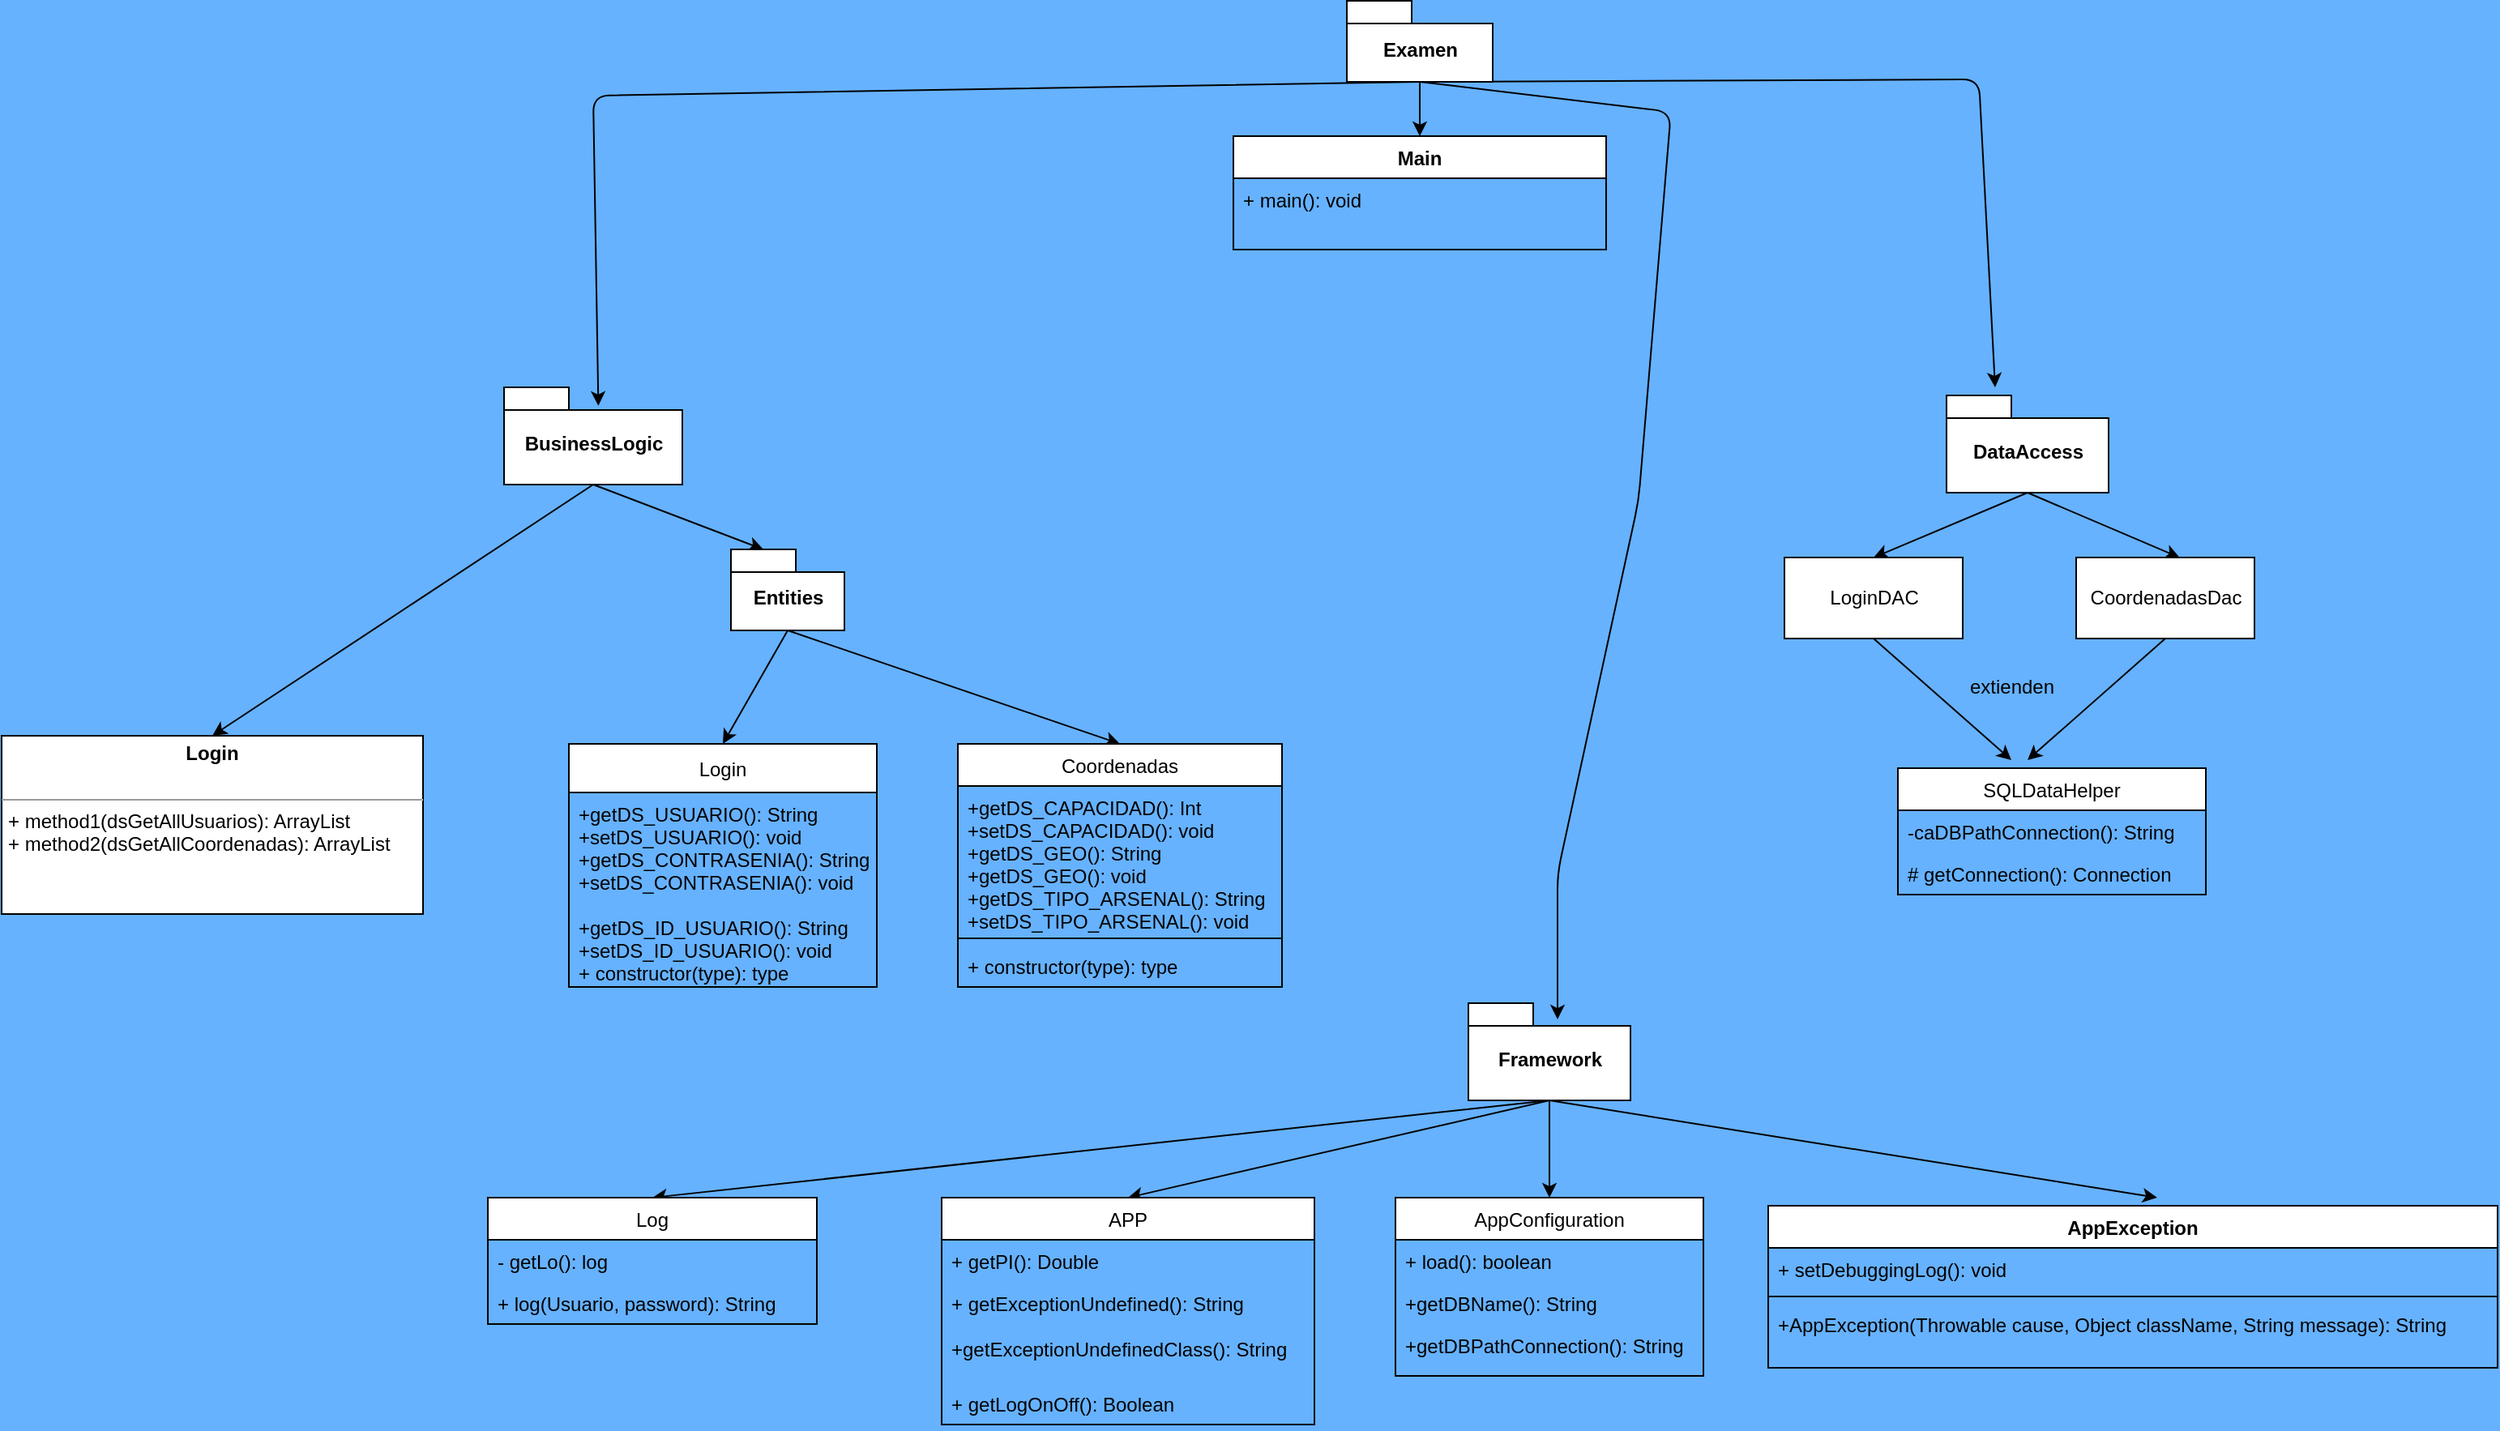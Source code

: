<mxfile>
    <diagram id="LgKM7d3uOyI4xK7CTfTR" name="Página-1">
        <mxGraphModel dx="1612" dy="497" grid="1" gridSize="10" guides="1" tooltips="1" connect="1" arrows="1" fold="1" page="1" pageScale="1" pageWidth="827" pageHeight="1169" background="#66B2FF" math="0" shadow="0">
            <root>
                <mxCell id="0"/>
                <mxCell id="1" parent="0"/>
                <mxCell id="65" style="edgeStyle=none;html=1;exitX=0.5;exitY=1;exitDx=0;exitDy=0;exitPerimeter=0;entryX=0.5;entryY=0;entryDx=0;entryDy=0;strokeColor=#000000;fontColor=#000000;" edge="1" parent="1" source="15" target="27">
                    <mxGeometry relative="1" as="geometry"/>
                </mxCell>
                <mxCell id="66" style="edgeStyle=none;html=1;exitX=0.5;exitY=1;exitDx=0;exitDy=0;exitPerimeter=0;entryX=0;entryY=0;entryDx=20;entryDy=0;entryPerimeter=0;strokeColor=#000000;fontColor=#000000;" edge="1" parent="1" source="15" target="18">
                    <mxGeometry relative="1" as="geometry"/>
                </mxCell>
                <mxCell id="15" value="BusinessLogic" style="shape=folder;fontStyle=1;spacingTop=10;tabWidth=40;tabHeight=14;tabPosition=left;html=1;" vertex="1" parent="1">
                    <mxGeometry x="-20" y="260" width="110" height="60" as="geometry"/>
                </mxCell>
                <mxCell id="67" style="edgeStyle=none;html=1;exitX=0.5;exitY=1;exitDx=0;exitDy=0;exitPerimeter=0;entryX=0.5;entryY=0;entryDx=0;entryDy=0;strokeColor=#000000;fontColor=#000000;" edge="1" parent="1" source="18" target="19">
                    <mxGeometry relative="1" as="geometry"/>
                </mxCell>
                <mxCell id="68" style="edgeStyle=none;html=1;exitX=0.5;exitY=1;exitDx=0;exitDy=0;exitPerimeter=0;entryX=0.5;entryY=0;entryDx=0;entryDy=0;strokeColor=#000000;fontColor=#000000;" edge="1" parent="1" source="18" target="22">
                    <mxGeometry relative="1" as="geometry"/>
                </mxCell>
                <mxCell id="18" value="Entities" style="shape=folder;fontStyle=1;spacingTop=10;tabWidth=40;tabHeight=14;tabPosition=left;html=1;" vertex="1" parent="1">
                    <mxGeometry x="120" y="360" width="70" height="50" as="geometry"/>
                </mxCell>
                <mxCell id="19" value="Login" style="swimlane;fontStyle=0;childLayout=stackLayout;horizontal=1;startSize=30;horizontalStack=0;resizeParent=1;resizeParentMax=0;resizeLast=0;collapsible=1;marginBottom=0;" vertex="1" parent="1">
                    <mxGeometry x="20" y="480" width="190" height="150" as="geometry"/>
                </mxCell>
                <mxCell id="21" value="+getDS_USUARIO(): String&#10;+setDS_USUARIO(): void&#10;+getDS_CONTRASENIA(): String&#10;+setDS_CONTRASENIA(): void" style="text;strokeColor=none;fillColor=none;align=left;verticalAlign=top;spacingLeft=4;spacingRight=4;overflow=hidden;rotatable=0;points=[[0,0.5],[1,0.5]];portConstraint=eastwest;fontColor=#000000;" vertex="1" parent="19">
                    <mxGeometry y="30" width="190" height="70" as="geometry"/>
                </mxCell>
                <mxCell id="20" value="+getDS_ID_USUARIO(): String&#10;+setDS_ID_USUARIO(): void&#10;+ constructor(type): type&#10;" style="text;strokeColor=none;fillColor=none;align=left;verticalAlign=top;spacingLeft=4;spacingRight=4;overflow=hidden;rotatable=0;points=[[0,0.5],[1,0.5]];portConstraint=eastwest;fontColor=#000000;" vertex="1" parent="19">
                    <mxGeometry y="100" width="190" height="50" as="geometry"/>
                </mxCell>
                <mxCell id="22" value="Coordenadas" style="swimlane;fontStyle=0;align=center;verticalAlign=top;childLayout=stackLayout;horizontal=1;startSize=26;horizontalStack=0;resizeParent=1;resizeParentMax=0;resizeLast=0;collapsible=1;marginBottom=0;" vertex="1" parent="1">
                    <mxGeometry x="260" y="480" width="200" height="150" as="geometry"/>
                </mxCell>
                <mxCell id="23" value="+getDS_CAPACIDAD(): Int&#10;+setDS_CAPACIDAD(): void&#10;+getDS_GEO(): String&#10;+getDS_GEO(): void&#10;+getDS_TIPO_ARSENAL(): String&#10;+setDS_TIPO_ARSENAL(): void &#10;" style="text;strokeColor=none;fillColor=none;align=left;verticalAlign=top;spacingLeft=4;spacingRight=4;overflow=hidden;rotatable=0;points=[[0,0.5],[1,0.5]];portConstraint=eastwest;fontColor=#000000;" vertex="1" parent="22">
                    <mxGeometry y="26" width="200" height="90" as="geometry"/>
                </mxCell>
                <mxCell id="24" value="" style="line;strokeWidth=1;fillColor=none;align=left;verticalAlign=middle;spacingTop=-1;spacingLeft=3;spacingRight=3;rotatable=0;labelPosition=right;points=[];portConstraint=eastwest;strokeColor=inherit;" vertex="1" parent="22">
                    <mxGeometry y="116" width="200" height="8" as="geometry"/>
                </mxCell>
                <mxCell id="25" value="+ constructor(type): type" style="text;strokeColor=none;fillColor=none;align=left;verticalAlign=top;spacingLeft=4;spacingRight=4;overflow=hidden;rotatable=0;points=[[0,0.5],[1,0.5]];portConstraint=eastwest;fontColor=#000000;" vertex="1" parent="22">
                    <mxGeometry y="124" width="200" height="26" as="geometry"/>
                </mxCell>
                <mxCell id="69" style="edgeStyle=none;html=1;exitX=0.5;exitY=1;exitDx=0;exitDy=0;exitPerimeter=0;entryX=0.5;entryY=0;entryDx=0;entryDy=0;strokeColor=#000000;fontColor=#000000;" edge="1" parent="1" source="26" target="30">
                    <mxGeometry relative="1" as="geometry"/>
                </mxCell>
                <mxCell id="70" style="edgeStyle=none;html=1;exitX=0.5;exitY=1;exitDx=0;exitDy=0;exitPerimeter=0;entryX=0.581;entryY=0.002;entryDx=0;entryDy=0;entryPerimeter=0;strokeColor=#000000;fontColor=#000000;" edge="1" parent="1" source="26" target="29">
                    <mxGeometry relative="1" as="geometry"/>
                </mxCell>
                <mxCell id="26" value="DataAccess" style="shape=folder;fontStyle=1;spacingTop=10;tabWidth=40;tabHeight=14;tabPosition=left;html=1;" vertex="1" parent="1">
                    <mxGeometry x="870" y="265" width="100" height="60" as="geometry"/>
                </mxCell>
                <mxCell id="27" value="&lt;p style=&quot;margin:0px;margin-top:4px;text-align:center;&quot;&gt;&lt;b&gt;Login&lt;/b&gt;&lt;/p&gt;&lt;p style=&quot;margin:0px;margin-left:4px;&quot;&gt;&lt;br&gt;&lt;/p&gt;&lt;hr size=&quot;1&quot;&gt;&lt;p style=&quot;margin:0px;margin-left:4px;&quot;&gt;+ method1(dsGetAllUsuarios&lt;span style=&quot;background-color: initial;&quot;&gt;): ArrayList&lt;/span&gt;&lt;/p&gt;&lt;p style=&quot;margin:0px;margin-left:4px;&quot;&gt;+ method2(dsGetAllCoordenadas): ArrayList&lt;/p&gt;" style="verticalAlign=top;align=left;overflow=fill;fontSize=12;fontFamily=Helvetica;html=1;" vertex="1" parent="1">
                    <mxGeometry x="-330" y="475" width="260" height="110" as="geometry"/>
                </mxCell>
                <mxCell id="72" style="edgeStyle=none;html=1;exitX=0.5;exitY=1;exitDx=0;exitDy=0;strokeColor=#000000;fontColor=#000000;" edge="1" parent="1" source="29">
                    <mxGeometry relative="1" as="geometry">
                        <mxPoint x="920" y="490" as="targetPoint"/>
                    </mxGeometry>
                </mxCell>
                <mxCell id="29" value="CoordenadasDac" style="html=1;" vertex="1" parent="1">
                    <mxGeometry x="950" y="365" width="110" height="50" as="geometry"/>
                </mxCell>
                <mxCell id="71" style="edgeStyle=none;html=1;exitX=0.5;exitY=1;exitDx=0;exitDy=0;strokeColor=#000000;fontColor=#000000;" edge="1" parent="1" source="30">
                    <mxGeometry relative="1" as="geometry">
                        <mxPoint x="910" y="490" as="targetPoint"/>
                    </mxGeometry>
                </mxCell>
                <mxCell id="30" value="LoginDAC" style="html=1;" vertex="1" parent="1">
                    <mxGeometry x="770" y="365" width="110" height="50" as="geometry"/>
                </mxCell>
                <mxCell id="34" value="SQLDataHelper" style="swimlane;fontStyle=0;childLayout=stackLayout;horizontal=1;startSize=26;horizontalStack=0;resizeParent=1;resizeParentMax=0;resizeLast=0;collapsible=1;marginBottom=0;" vertex="1" parent="1">
                    <mxGeometry x="840" y="495" width="190" height="78" as="geometry"/>
                </mxCell>
                <mxCell id="35" value="-caDBPathConnection(): String" style="text;strokeColor=none;fillColor=none;align=left;verticalAlign=top;spacingLeft=4;spacingRight=4;overflow=hidden;rotatable=0;points=[[0,0.5],[1,0.5]];portConstraint=eastwest;fontColor=#000000;" vertex="1" parent="34">
                    <mxGeometry y="26" width="190" height="26" as="geometry"/>
                </mxCell>
                <mxCell id="36" value="# getConnection(): Connection" style="text;strokeColor=none;fillColor=none;align=left;verticalAlign=top;spacingLeft=4;spacingRight=4;overflow=hidden;rotatable=0;points=[[0,0.5],[1,0.5]];portConstraint=eastwest;fontColor=#000000;" vertex="1" parent="34">
                    <mxGeometry y="52" width="190" height="26" as="geometry"/>
                </mxCell>
                <mxCell id="77" style="edgeStyle=none;html=1;exitX=0.5;exitY=1;exitDx=0;exitDy=0;exitPerimeter=0;entryX=0.5;entryY=0;entryDx=0;entryDy=0;strokeColor=#000000;fontColor=#000000;" edge="1" parent="1" source="42" target="55">
                    <mxGeometry relative="1" as="geometry"/>
                </mxCell>
                <mxCell id="78" style="edgeStyle=none;html=1;exitX=0.5;exitY=1;exitDx=0;exitDy=0;exitPerimeter=0;entryX=0.5;entryY=0;entryDx=0;entryDy=0;strokeColor=#000000;fontColor=#000000;" edge="1" parent="1" source="42" target="43">
                    <mxGeometry relative="1" as="geometry"/>
                </mxCell>
                <mxCell id="79" style="edgeStyle=none;html=1;exitX=0.5;exitY=1;exitDx=0;exitDy=0;exitPerimeter=0;entryX=0.5;entryY=0;entryDx=0;entryDy=0;strokeColor=#000000;fontColor=#000000;" edge="1" parent="1" source="42" target="47">
                    <mxGeometry relative="1" as="geometry"/>
                </mxCell>
                <mxCell id="80" style="edgeStyle=none;html=1;exitX=0.5;exitY=1;exitDx=0;exitDy=0;exitPerimeter=0;strokeColor=#000000;fontColor=#000000;" edge="1" parent="1" source="42">
                    <mxGeometry relative="1" as="geometry">
                        <mxPoint x="1000" y="760" as="targetPoint"/>
                    </mxGeometry>
                </mxCell>
                <mxCell id="42" value="Framework" style="shape=folder;fontStyle=1;spacingTop=10;tabWidth=40;tabHeight=14;tabPosition=left;html=1;" vertex="1" parent="1">
                    <mxGeometry x="575" y="640" width="100" height="60" as="geometry"/>
                </mxCell>
                <mxCell id="43" value="APP" style="swimlane;fontStyle=0;childLayout=stackLayout;horizontal=1;startSize=26;horizontalStack=0;resizeParent=1;resizeParentMax=0;resizeLast=0;collapsible=1;marginBottom=0;" vertex="1" parent="1">
                    <mxGeometry x="250" y="760" width="230" height="140" as="geometry">
                        <mxRectangle x="75" y="380" width="60" height="30" as="alternateBounds"/>
                    </mxGeometry>
                </mxCell>
                <mxCell id="44" value="+ getPI(): Double &#10;&#10;" style="text;strokeColor=none;fillColor=none;align=left;verticalAlign=top;spacingLeft=4;spacingRight=4;overflow=hidden;rotatable=0;points=[[0,0.5],[1,0.5]];portConstraint=eastwest;fontColor=#000000;" vertex="1" parent="43">
                    <mxGeometry y="26" width="230" height="26" as="geometry"/>
                </mxCell>
                <mxCell id="46" value="+ getExceptionUndefined(): String&#10;&#10;+getExceptionUndefinedClass(): String" style="text;strokeColor=none;fillColor=none;align=left;verticalAlign=top;spacingLeft=4;spacingRight=4;overflow=hidden;rotatable=0;points=[[0,0.5],[1,0.5]];portConstraint=eastwest;fontColor=#000000;" vertex="1" parent="43">
                    <mxGeometry y="52" width="230" height="62" as="geometry"/>
                </mxCell>
                <mxCell id="45" value="+ getLogOnOff(): Boolean&#10;&#10;" style="text;strokeColor=none;fillColor=none;align=left;verticalAlign=top;spacingLeft=4;spacingRight=4;overflow=hidden;rotatable=0;points=[[0,0.5],[1,0.5]];portConstraint=eastwest;fontColor=#000000;" vertex="1" parent="43">
                    <mxGeometry y="114" width="230" height="26" as="geometry"/>
                </mxCell>
                <mxCell id="47" value="AppConfiguration" style="swimlane;fontStyle=0;childLayout=stackLayout;horizontal=1;startSize=26;horizontalStack=0;resizeParent=1;resizeParentMax=0;resizeLast=0;collapsible=1;marginBottom=0;" vertex="1" parent="1">
                    <mxGeometry x="530" y="760" width="190" height="110" as="geometry"/>
                </mxCell>
                <mxCell id="48" value="+ load(): boolean" style="text;strokeColor=none;fillColor=none;align=left;verticalAlign=top;spacingLeft=4;spacingRight=4;overflow=hidden;rotatable=0;points=[[0,0.5],[1,0.5]];portConstraint=eastwest;fontColor=#000000;" vertex="1" parent="47">
                    <mxGeometry y="26" width="190" height="26" as="geometry"/>
                </mxCell>
                <mxCell id="49" value="+getDBName(): String" style="text;strokeColor=none;fillColor=none;align=left;verticalAlign=top;spacingLeft=4;spacingRight=4;overflow=hidden;rotatable=0;points=[[0,0.5],[1,0.5]];portConstraint=eastwest;fontColor=#000000;" vertex="1" parent="47">
                    <mxGeometry y="52" width="190" height="26" as="geometry"/>
                </mxCell>
                <mxCell id="50" value="+getDBPathConnection(): String" style="text;strokeColor=none;fillColor=none;align=left;verticalAlign=top;spacingLeft=4;spacingRight=4;overflow=hidden;rotatable=0;points=[[0,0.5],[1,0.5]];portConstraint=eastwest;fontColor=#000000;" vertex="1" parent="47">
                    <mxGeometry y="78" width="190" height="32" as="geometry"/>
                </mxCell>
                <mxCell id="51" value="AppException" style="swimlane;fontStyle=1;align=center;verticalAlign=top;childLayout=stackLayout;horizontal=1;startSize=26;horizontalStack=0;resizeParent=1;resizeParentMax=0;resizeLast=0;collapsible=1;marginBottom=0;" vertex="1" parent="1">
                    <mxGeometry x="760" y="765" width="450" height="100" as="geometry"/>
                </mxCell>
                <mxCell id="52" value="+ setDebuggingLog(): void" style="text;strokeColor=none;fillColor=none;align=left;verticalAlign=top;spacingLeft=4;spacingRight=4;overflow=hidden;rotatable=0;points=[[0,0.5],[1,0.5]];portConstraint=eastwest;fontColor=#000000;" vertex="1" parent="51">
                    <mxGeometry y="26" width="450" height="26" as="geometry"/>
                </mxCell>
                <mxCell id="53" value="" style="line;strokeWidth=1;fillColor=none;align=left;verticalAlign=middle;spacingTop=-1;spacingLeft=3;spacingRight=3;rotatable=0;labelPosition=right;points=[];portConstraint=eastwest;strokeColor=inherit;" vertex="1" parent="51">
                    <mxGeometry y="52" width="450" height="8" as="geometry"/>
                </mxCell>
                <mxCell id="54" value="+AppException(Throwable cause, Object className, String message): String" style="text;strokeColor=none;fillColor=none;align=left;verticalAlign=top;spacingLeft=4;spacingRight=4;overflow=hidden;rotatable=0;points=[[0,0.5],[1,0.5]];portConstraint=eastwest;fontColor=#000000;" vertex="1" parent="51">
                    <mxGeometry y="60" width="450" height="40" as="geometry"/>
                </mxCell>
                <mxCell id="55" value="Log" style="swimlane;fontStyle=0;childLayout=stackLayout;horizontal=1;startSize=26;horizontalStack=0;resizeParent=1;resizeParentMax=0;resizeLast=0;collapsible=1;marginBottom=0;" vertex="1" parent="1">
                    <mxGeometry x="-30" y="760" width="203" height="78" as="geometry"/>
                </mxCell>
                <mxCell id="56" value="- getLo(): log" style="text;strokeColor=none;fillColor=none;align=left;verticalAlign=top;spacingLeft=4;spacingRight=4;overflow=hidden;rotatable=0;points=[[0,0.5],[1,0.5]];portConstraint=eastwest;fontColor=#000000;" vertex="1" parent="55">
                    <mxGeometry y="26" width="203" height="26" as="geometry"/>
                </mxCell>
                <mxCell id="57" value="+ log(Usuario, password): String" style="text;strokeColor=none;fillColor=none;align=left;verticalAlign=top;spacingLeft=4;spacingRight=4;overflow=hidden;rotatable=0;points=[[0,0.5],[1,0.5]];portConstraint=eastwest;fontColor=#000000;" vertex="1" parent="55">
                    <mxGeometry y="52" width="203" height="26" as="geometry"/>
                </mxCell>
                <mxCell id="59" value="Main" style="swimlane;fontStyle=1;align=center;verticalAlign=top;childLayout=stackLayout;horizontal=1;startSize=26;horizontalStack=0;resizeParent=1;resizeParentMax=0;resizeLast=0;collapsible=1;marginBottom=0;" vertex="1" parent="1">
                    <mxGeometry x="430" y="105" width="230" height="70" as="geometry"/>
                </mxCell>
                <mxCell id="60" value="+ main(): void&#10;&#10;&#10;" style="text;strokeColor=none;fillColor=none;align=left;verticalAlign=top;spacingLeft=4;spacingRight=4;overflow=hidden;rotatable=0;points=[[0,0.5],[1,0.5]];portConstraint=eastwest;fontColor=#000000;" vertex="1" parent="59">
                    <mxGeometry y="26" width="230" height="44" as="geometry"/>
                </mxCell>
                <mxCell id="74" style="edgeStyle=none;html=1;exitX=0.5;exitY=1;exitDx=0;exitDy=0;exitPerimeter=0;entryX=0.529;entryY=0.19;entryDx=0;entryDy=0;entryPerimeter=0;strokeColor=#000000;fontColor=#000000;" edge="1" parent="1" source="61" target="15">
                    <mxGeometry relative="1" as="geometry">
                        <Array as="points">
                            <mxPoint x="35" y="80"/>
                        </Array>
                    </mxGeometry>
                </mxCell>
                <mxCell id="75" style="edgeStyle=none;html=1;exitX=0.5;exitY=1;exitDx=0;exitDy=0;exitPerimeter=0;strokeColor=#000000;fontColor=#000000;" edge="1" parent="1" source="61">
                    <mxGeometry relative="1" as="geometry">
                        <mxPoint x="900" y="260" as="targetPoint"/>
                        <Array as="points">
                            <mxPoint x="890" y="70"/>
                        </Array>
                    </mxGeometry>
                </mxCell>
                <mxCell id="76" style="edgeStyle=none;html=1;exitX=0.5;exitY=1;exitDx=0;exitDy=0;exitPerimeter=0;entryX=0.55;entryY=0.167;entryDx=0;entryDy=0;entryPerimeter=0;strokeColor=#000000;fontColor=#000000;" edge="1" parent="1" source="61" target="42">
                    <mxGeometry relative="1" as="geometry">
                        <Array as="points">
                            <mxPoint x="700" y="90"/>
                            <mxPoint x="680" y="330"/>
                            <mxPoint x="630" y="560"/>
                        </Array>
                    </mxGeometry>
                </mxCell>
                <mxCell id="61" value="Examen" style="shape=folder;fontStyle=1;spacingTop=10;tabWidth=40;tabHeight=14;tabPosition=left;html=1;" vertex="1" parent="1">
                    <mxGeometry x="500" y="21.5" width="90" height="50" as="geometry"/>
                </mxCell>
                <mxCell id="62" value="" style="endArrow=classic;html=1;exitX=0.5;exitY=1;exitDx=0;exitDy=0;exitPerimeter=0;entryX=0.5;entryY=0;entryDx=0;entryDy=0;" edge="1" parent="1" source="61" target="59">
                    <mxGeometry width="50" height="50" relative="1" as="geometry">
                        <mxPoint x="850" y="91.5" as="sourcePoint"/>
                        <mxPoint x="900" y="41.5" as="targetPoint"/>
                    </mxGeometry>
                </mxCell>
                <mxCell id="73" value="extienden" style="text;html=1;align=center;verticalAlign=middle;resizable=0;points=[];autosize=1;strokeColor=none;fillColor=none;fontColor=#000000;" vertex="1" parent="1">
                    <mxGeometry x="870" y="430" width="80" height="30" as="geometry"/>
                </mxCell>
            </root>
        </mxGraphModel>
    </diagram>
</mxfile>